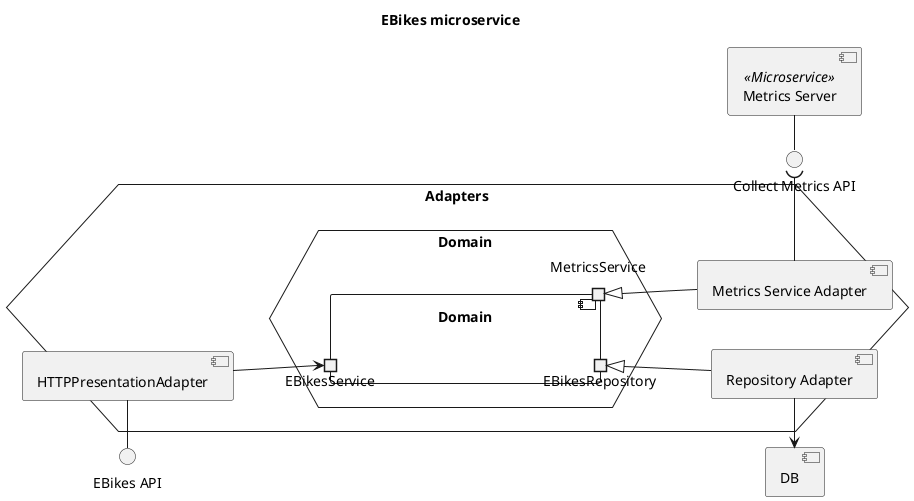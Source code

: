 @startuml ebikes-components

title "EBikes microservice"

left to right direction

component "DB"
interface "EBikes API" as EBikesAPI
interface "Collect Metrics API" as CollectMetricsAPI

hexagon Adapters {
    hexagon Domain as DomainHex {
        component Domain {
            portout "EBikesRepository" as Repo
            portout MetricsService
            portin EBikesService
        }
    }

    component "Repository Adapter" as RepoAdapter
    RepoAdapter -u-|> Repo
    RepoAdapter -l-> DB

    component "Metrics Service Adapter" as MetricsAdapter
    MetricsAdapter -u-|> MetricsService
    MetricsAdapter -r-( CollectMetricsAPI

    component "HTTPPresentationAdapter" as HTTPAdapter
    HTTPAdapter -d-> EBikesService
    HTTPAdapter -l-() EBikesAPI
}

component "Metrics Server" as MetricsServer <<Microservice>>
MetricsServer -r-() CollectMetricsAPI

@enduml

